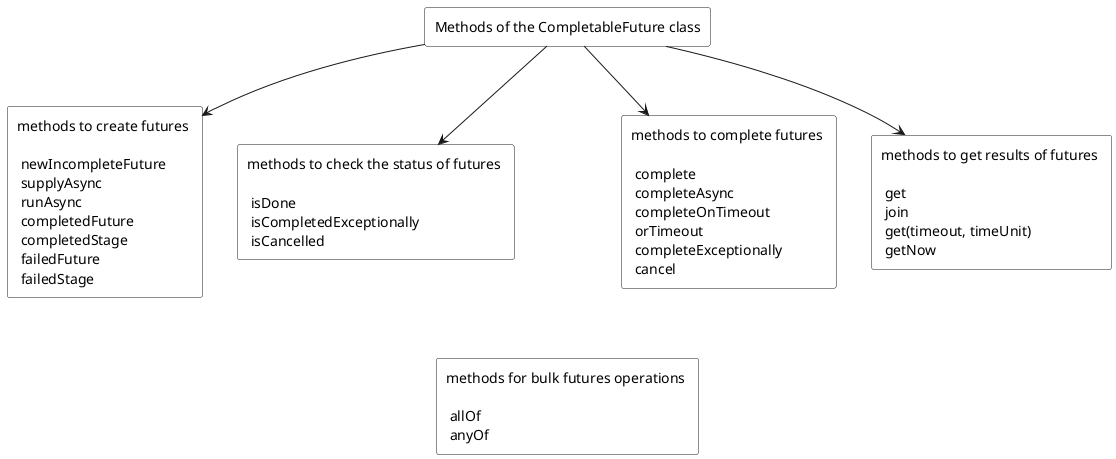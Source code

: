 @startuml

scale 1.0
skinparam monochrome true
skinparam RectangleBackgroundColor white

rectangle "Methods of the CompletableFuture class" as Methods
rectangle "methods to create futures \n\n newIncompleteFuture \n supplyAsync \n runAsync \n completedFuture \n completedStage \n failedFuture \n failedStage​" as MethodsToCreate
rectangle "methods to check the status of futures \n\n isDone \n isCompletedExceptionally \n isCancelled" as MethodsToCheck
rectangle "methods for bulk futures operations \n\n allOf \n anyOf" as MethodsForBulkOperation
rectangle "methods to complete futures \n\n complete \n completeAsync \n completeOnTimeout \n orTimeout \n completeExceptionally \n cancel" as MethodsToComplete
rectangle "methods to get results of futures \n\n get \n join \n get(timeout, timeUnit) \n getNow" as MethodsToGet

Methods --> MethodsToCreate
Methods --> MethodsToCheck
Methods --[hidden]-> MethodsForBulkOperation
Methods --> MethodsToComplete
Methods --> MethodsToGet

@enduml